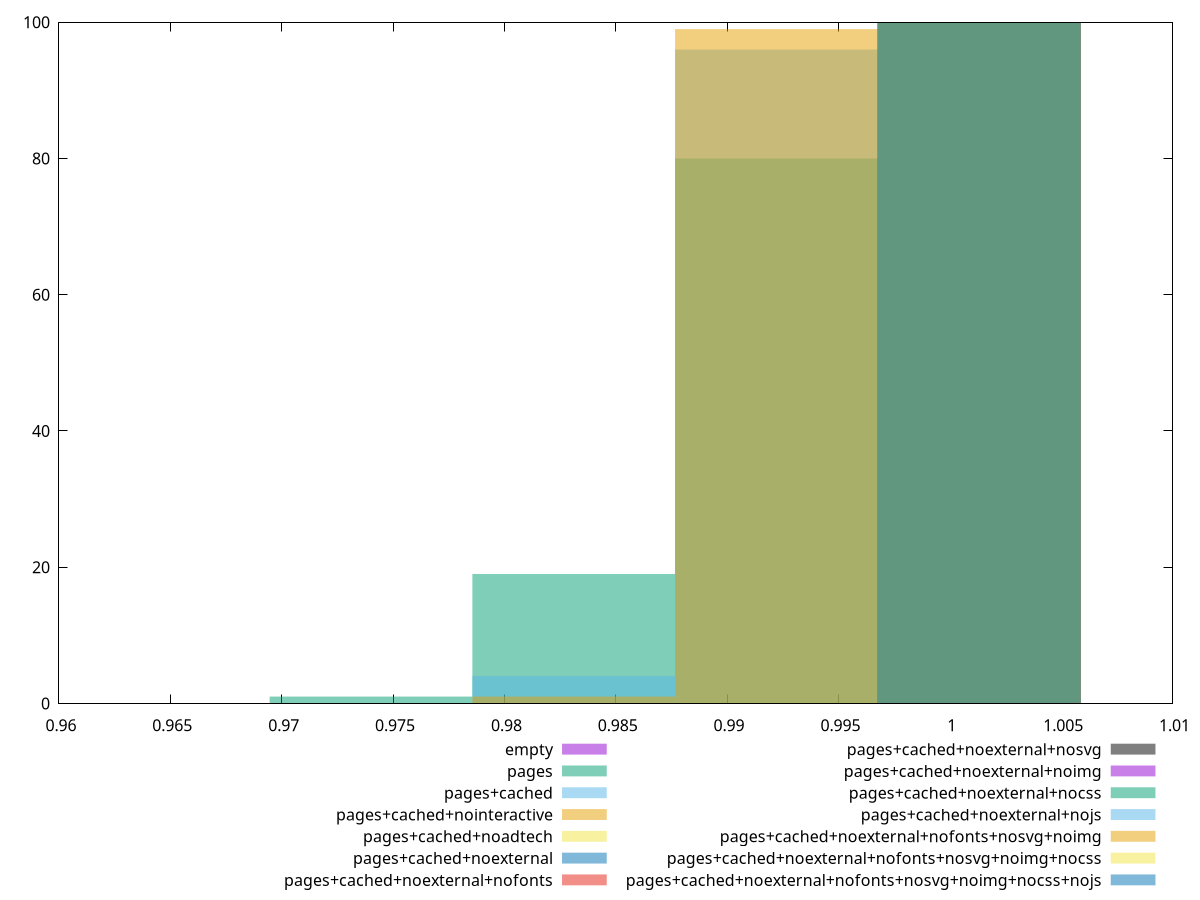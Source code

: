 reset
set terminal svg size 640, 620 enhanced background rgb 'white'
set output "reprap/bootup-time/comparison/histogram/all_score.svg"

$empty <<EOF
1.0013186199885817 100
EOF

$pages <<EOF
0.9740099303525295 1
0.9831128268978803 19
0.992215723443231 80
EOF

$pagesCached <<EOF
0.992215723443231 96
0.9831128268978803 4
EOF

$pagesCachedNointeractive <<EOF
0.992215723443231 99
0.9831128268978803 1
EOF

$pagesCachedNoadtech <<EOF
1.0013186199885817 100
EOF

$pagesCachedNoexternal <<EOF
1.0013186199885817 100
EOF

$pagesCachedNoexternalNofonts <<EOF
1.0013186199885817 100
EOF

$pagesCachedNoexternalNosvg <<EOF
1.0013186199885817 100
EOF

$pagesCachedNoexternalNoimg <<EOF
1.0013186199885817 100
EOF

$pagesCachedNoexternalNocss <<EOF
1.0013186199885817 100
EOF

$pagesCachedNoexternalNojs <<EOF
1.0013186199885817 100
EOF

$pagesCachedNoexternalNofontsNosvgNoimg <<EOF
1.0013186199885817 100
EOF

$pagesCachedNoexternalNofontsNosvgNoimgNocss <<EOF
1.0013186199885817 100
EOF

$pagesCachedNoexternalNofontsNosvgNoimgNocssNojs <<EOF
1.0013186199885817 100
EOF

set key outside below
set boxwidth 0.009102896545350743
set yrange [0:100]
set style fill transparent solid 0.5 noborder

plot \
  $empty title "empty" with boxes, \
  $pages title "pages" with boxes, \
  $pagesCached title "pages+cached" with boxes, \
  $pagesCachedNointeractive title "pages+cached+nointeractive" with boxes, \
  $pagesCachedNoadtech title "pages+cached+noadtech" with boxes, \
  $pagesCachedNoexternal title "pages+cached+noexternal" with boxes, \
  $pagesCachedNoexternalNofonts title "pages+cached+noexternal+nofonts" with boxes, \
  $pagesCachedNoexternalNosvg title "pages+cached+noexternal+nosvg" with boxes, \
  $pagesCachedNoexternalNoimg title "pages+cached+noexternal+noimg" with boxes, \
  $pagesCachedNoexternalNocss title "pages+cached+noexternal+nocss" with boxes, \
  $pagesCachedNoexternalNojs title "pages+cached+noexternal+nojs" with boxes, \
  $pagesCachedNoexternalNofontsNosvgNoimg title "pages+cached+noexternal+nofonts+nosvg+noimg" with boxes, \
  $pagesCachedNoexternalNofontsNosvgNoimgNocss title "pages+cached+noexternal+nofonts+nosvg+noimg+nocss" with boxes, \
  $pagesCachedNoexternalNofontsNosvgNoimgNocssNojs title "pages+cached+noexternal+nofonts+nosvg+noimg+nocss+nojs" with boxes, \


reset